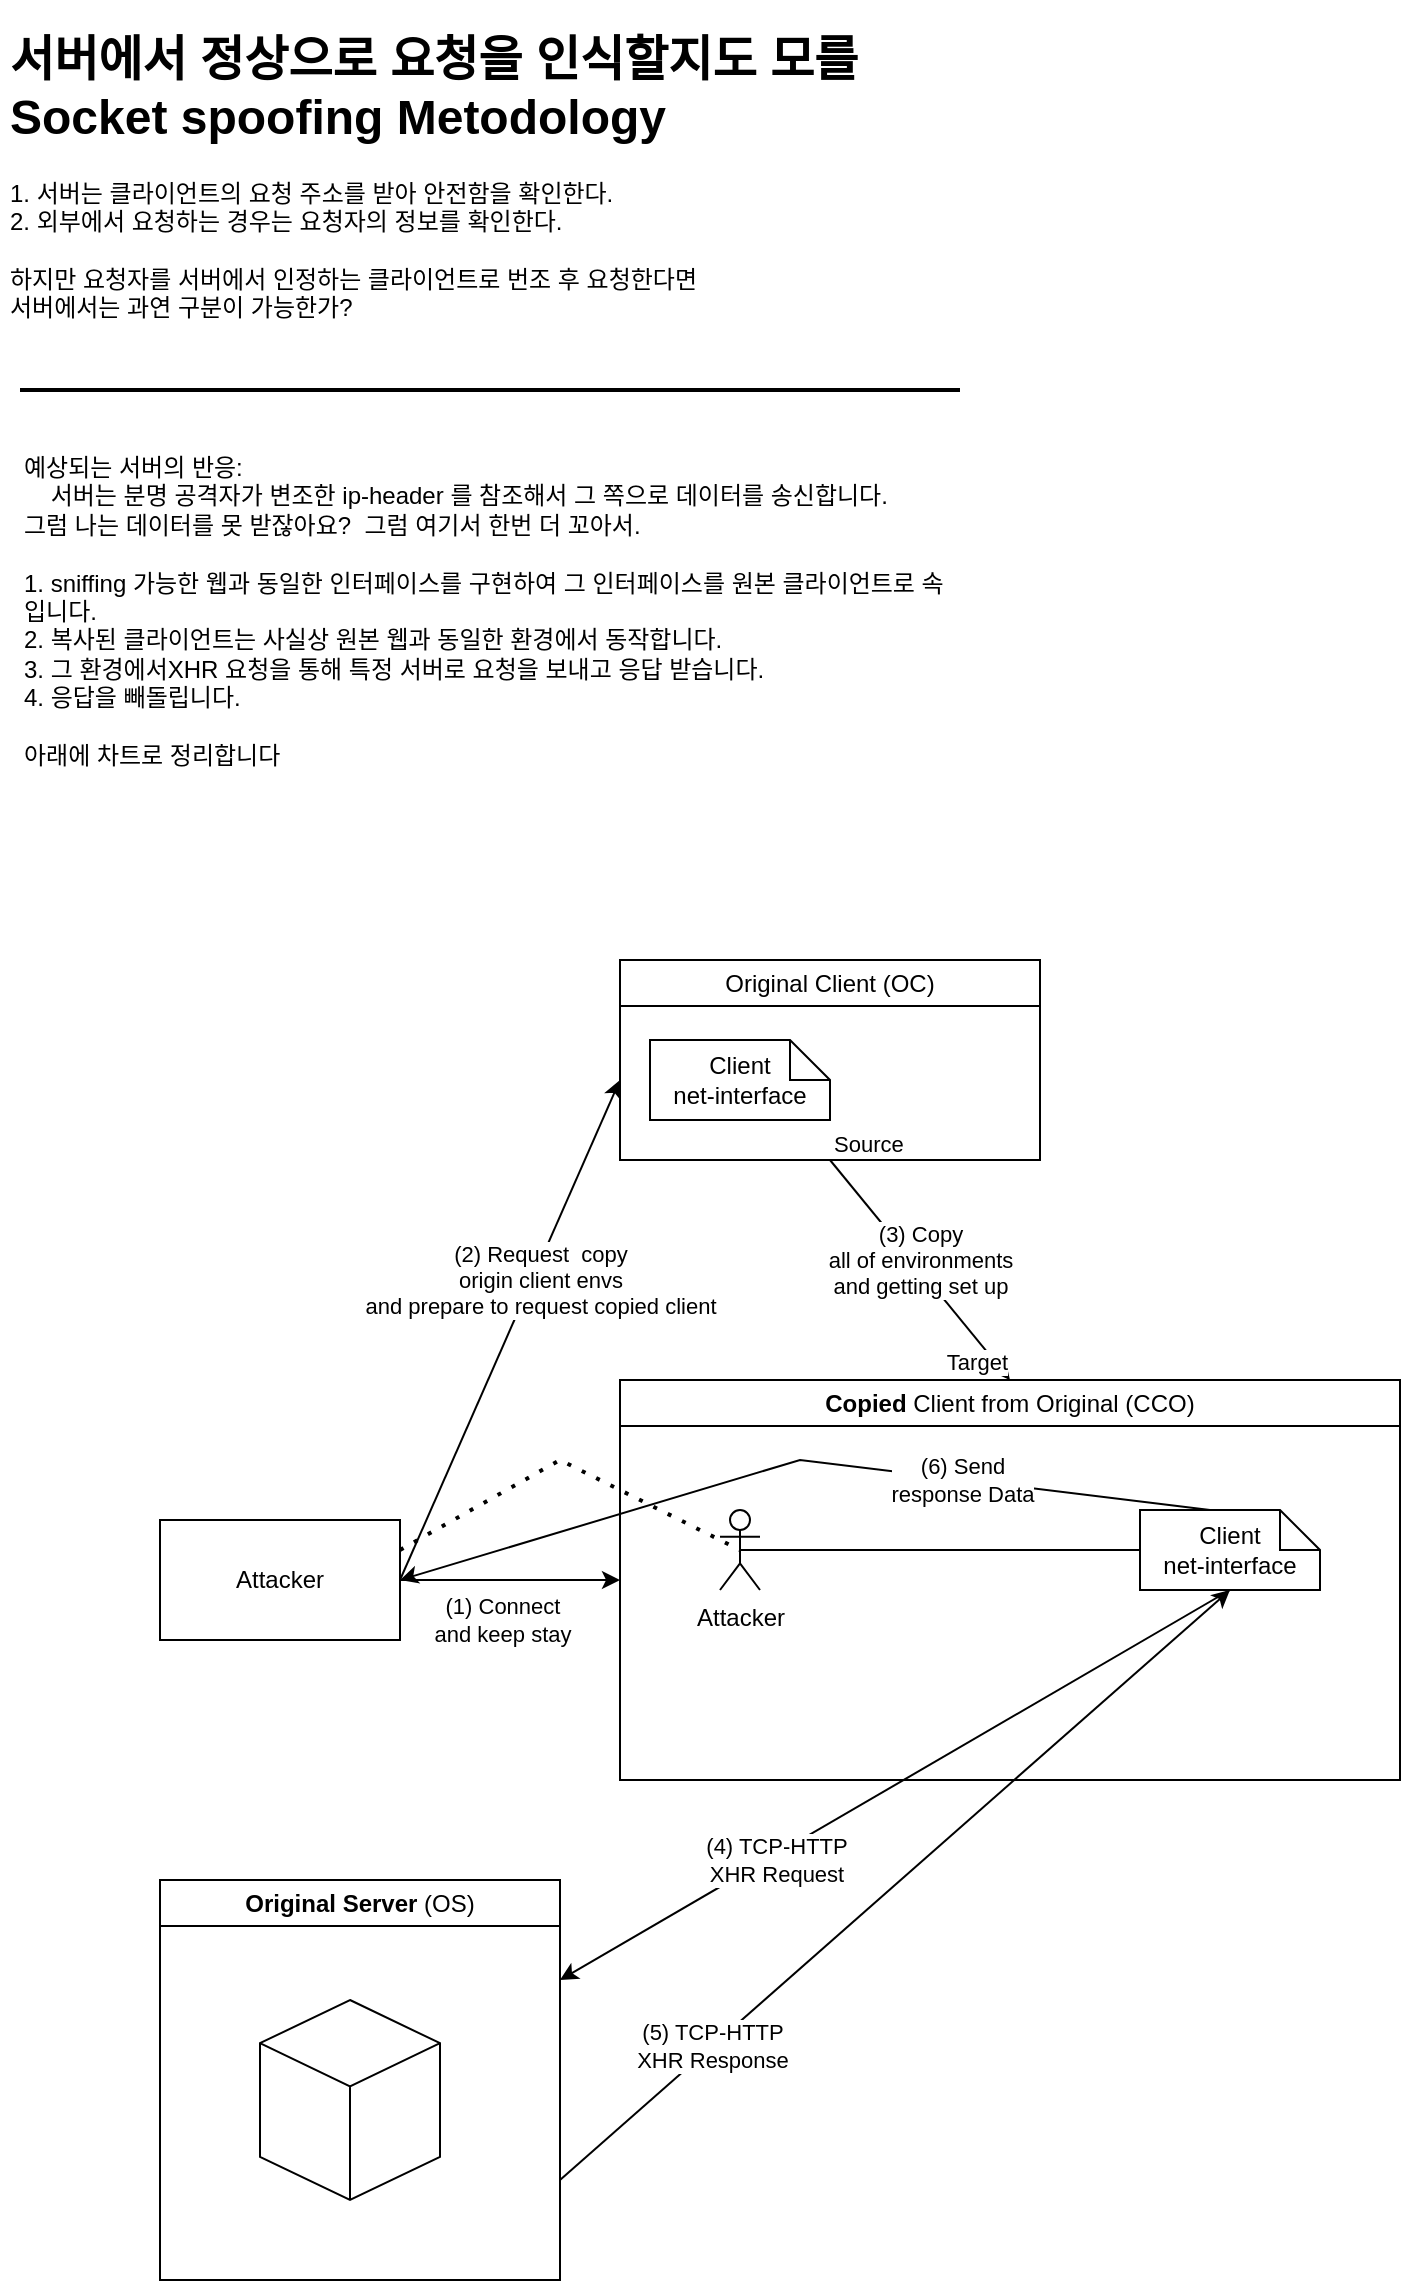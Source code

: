 <mxfile version="22.1.2" type="github">
  <diagram name="페이지-1" id="OHKVtTHseSdjjHzFOZQ9">
    <mxGraphModel dx="2074" dy="818" grid="1" gridSize="10" guides="1" tooltips="1" connect="1" arrows="1" fold="1" page="1" pageScale="1" pageWidth="827" pageHeight="1169" math="0" shadow="0">
      <root>
        <mxCell id="0" />
        <mxCell id="1" parent="0" />
        <mxCell id="AbGXusp30csZ8p60_5H7-7" style="edgeStyle=orthogonalEdgeStyle;rounded=0;orthogonalLoop=1;jettySize=auto;html=1;exitX=1;exitY=0.5;exitDx=0;exitDy=0;entryX=0;entryY=0.5;entryDx=0;entryDy=0;" edge="1" parent="1" source="AbGXusp30csZ8p60_5H7-1" target="AbGXusp30csZ8p60_5H7-4">
          <mxGeometry relative="1" as="geometry">
            <mxPoint x="390" y="830" as="targetPoint" />
          </mxGeometry>
        </mxCell>
        <mxCell id="AbGXusp30csZ8p60_5H7-8" value="(1) Connect&lt;br&gt;and keep stay" style="edgeLabel;html=1;align=center;verticalAlign=middle;resizable=0;points=[];" vertex="1" connectable="0" parent="AbGXusp30csZ8p60_5H7-7">
          <mxGeometry x="-0.3" y="-3" relative="1" as="geometry">
            <mxPoint x="12" y="17" as="offset" />
          </mxGeometry>
        </mxCell>
        <mxCell id="AbGXusp30csZ8p60_5H7-1" value="Attacker" style="rounded=0;whiteSpace=wrap;html=1;" vertex="1" parent="1">
          <mxGeometry x="100" y="770" width="120" height="60" as="geometry" />
        </mxCell>
        <mxCell id="AbGXusp30csZ8p60_5H7-4" value="Copied&amp;nbsp;&lt;span style=&quot;font-weight: 400;&quot;&gt;Client from Original (CCO)&lt;/span&gt;" style="swimlane;whiteSpace=wrap;html=1;" vertex="1" parent="1">
          <mxGeometry x="330" y="700" width="390" height="200" as="geometry" />
        </mxCell>
        <mxCell id="AbGXusp30csZ8p60_5H7-9" value="Attacker" style="shape=umlActor;verticalLabelPosition=bottom;verticalAlign=top;html=1;outlineConnect=0;" vertex="1" parent="AbGXusp30csZ8p60_5H7-4">
          <mxGeometry x="50" y="65" width="20" height="40" as="geometry" />
        </mxCell>
        <mxCell id="AbGXusp30csZ8p60_5H7-14" value="Client&lt;br style=&quot;border-color: var(--border-color);&quot;&gt;net-interface" style="shape=note;size=20;whiteSpace=wrap;html=1;" vertex="1" parent="AbGXusp30csZ8p60_5H7-4">
          <mxGeometry x="260" y="65" width="90" height="40" as="geometry" />
        </mxCell>
        <mxCell id="AbGXusp30csZ8p60_5H7-33" value="" style="endArrow=none;html=1;rounded=0;entryX=0;entryY=0.5;entryDx=0;entryDy=0;entryPerimeter=0;exitX=0.5;exitY=0.5;exitDx=0;exitDy=0;exitPerimeter=0;" edge="1" parent="AbGXusp30csZ8p60_5H7-4" source="AbGXusp30csZ8p60_5H7-9" target="AbGXusp30csZ8p60_5H7-14">
          <mxGeometry width="50" height="50" relative="1" as="geometry">
            <mxPoint x="60" y="170" as="sourcePoint" />
            <mxPoint x="110" y="120" as="targetPoint" />
          </mxGeometry>
        </mxCell>
        <mxCell id="AbGXusp30csZ8p60_5H7-17" value="&lt;h1&gt;서버에서 정상으로 요청을 인식할지도 모를&lt;br&gt;Socket spoofing Metodology&lt;/h1&gt;&lt;p&gt;1. 서버는 클라이언트의 요청 주소를 받아 안전함을 확인한다.&lt;br&gt;2. 외부에서 요청하는 경우는 요청자의 정보를 확인한다.&lt;br&gt;&lt;br&gt;하지만 요청자를 서버에서 인정하는 클라이언트로 번조 후 요청한다면&lt;br&gt;서버에서는 과연 구분이 가능한가?&lt;/p&gt;" style="text;html=1;strokeColor=none;fillColor=none;spacing=5;spacingTop=-20;whiteSpace=wrap;overflow=hidden;rounded=0;" vertex="1" parent="1">
          <mxGeometry x="20" y="20" width="480" height="160" as="geometry" />
        </mxCell>
        <mxCell id="AbGXusp30csZ8p60_5H7-18" value="예상되는 서버의 반응:&lt;br&gt;&amp;nbsp; &amp;nbsp; 서버는 분명 공격자가 변조한 ip-header 를 참조해서 그 쪽으로 데이터를 송신합니다.&lt;br&gt;그럼 나는 데이터를 못 받잖아요?&amp;nbsp; 그럼 여기서 한번 더 꼬아서.&lt;br&gt;&lt;br&gt;1. sniffing 가능한 웹과 동일한 인터페이스를 구현하여 그 인터페이스를 원본 클라이언트로 속입니다.&lt;br&gt;2. 복사된 클라이언트는 사실상 원본 웹과 동일한 환경에서 동작합니다.&lt;br&gt;3. 그 환경에서XHR 요청을 통해 특정 서버로 요청을 보내고 응답 받습니다.&lt;br&gt;4. 응답을 빼돌립니다.&lt;br&gt;&lt;br&gt;아래에 차트로 정리합니다&lt;br&gt;&lt;br&gt;&lt;br&gt;&amp;nbsp; &amp;nbsp;&amp;nbsp;" style="text;html=1;strokeColor=none;fillColor=none;align=left;verticalAlign=top;whiteSpace=wrap;rounded=0;" vertex="1" parent="1">
          <mxGeometry x="30" y="230" width="470" height="170" as="geometry" />
        </mxCell>
        <mxCell id="AbGXusp30csZ8p60_5H7-19" value="" style="line;strokeWidth=2;html=1;" vertex="1" parent="1">
          <mxGeometry x="30" y="200" width="470" height="10" as="geometry" />
        </mxCell>
        <mxCell id="AbGXusp30csZ8p60_5H7-20" value="Original Server&amp;nbsp;&lt;span style=&quot;font-weight: 400;&quot;&gt;(OS)&lt;/span&gt;" style="swimlane;whiteSpace=wrap;html=1;" vertex="1" parent="1">
          <mxGeometry x="100" y="950" width="200" height="200" as="geometry" />
        </mxCell>
        <mxCell id="AbGXusp30csZ8p60_5H7-26" value="" style="html=1;whiteSpace=wrap;shape=isoCube2;backgroundOutline=1;isoAngle=15;" vertex="1" parent="AbGXusp30csZ8p60_5H7-20">
          <mxGeometry x="50" y="60" width="90" height="100" as="geometry" />
        </mxCell>
        <mxCell id="AbGXusp30csZ8p60_5H7-27" value="" style="endArrow=classic;html=1;rounded=0;exitX=0.5;exitY=1;exitDx=0;exitDy=0;exitPerimeter=0;entryX=1;entryY=0.25;entryDx=0;entryDy=0;" edge="1" parent="1" source="AbGXusp30csZ8p60_5H7-14" target="AbGXusp30csZ8p60_5H7-20">
          <mxGeometry width="50" height="50" relative="1" as="geometry">
            <mxPoint x="390" y="870" as="sourcePoint" />
            <mxPoint x="440" y="820" as="targetPoint" />
          </mxGeometry>
        </mxCell>
        <mxCell id="AbGXusp30csZ8p60_5H7-28" value="(4) TCP-HTTP&lt;br&gt;XHR Request" style="edgeLabel;html=1;align=center;verticalAlign=middle;resizable=0;points=[];" vertex="1" connectable="0" parent="AbGXusp30csZ8p60_5H7-27">
          <mxGeometry x="0.203" y="1" relative="1" as="geometry">
            <mxPoint x="-26" y="17" as="offset" />
          </mxGeometry>
        </mxCell>
        <mxCell id="AbGXusp30csZ8p60_5H7-29" value="" style="endArrow=classic;html=1;rounded=0;entryX=0.5;entryY=1;entryDx=0;entryDy=0;entryPerimeter=0;exitX=1;exitY=0.75;exitDx=0;exitDy=0;" edge="1" parent="1" source="AbGXusp30csZ8p60_5H7-20" target="AbGXusp30csZ8p60_5H7-14">
          <mxGeometry width="50" height="50" relative="1" as="geometry">
            <mxPoint x="500" y="1160" as="sourcePoint" />
            <mxPoint x="550" y="1110" as="targetPoint" />
          </mxGeometry>
        </mxCell>
        <mxCell id="AbGXusp30csZ8p60_5H7-31" value="(5) TCP-HTTP&lt;br&gt;XHR Response" style="edgeLabel;html=1;align=center;verticalAlign=middle;resizable=0;points=[];" vertex="1" connectable="0" parent="AbGXusp30csZ8p60_5H7-29">
          <mxGeometry x="-0.546" relative="1" as="geometry">
            <mxPoint as="offset" />
          </mxGeometry>
        </mxCell>
        <mxCell id="AbGXusp30csZ8p60_5H7-32" value="" style="endArrow=none;dashed=1;html=1;dashPattern=1 3;strokeWidth=2;rounded=0;entryX=0.5;entryY=0.5;entryDx=0;entryDy=0;entryPerimeter=0;exitX=1;exitY=0.25;exitDx=0;exitDy=0;" edge="1" parent="1" source="AbGXusp30csZ8p60_5H7-1" target="AbGXusp30csZ8p60_5H7-9">
          <mxGeometry width="50" height="50" relative="1" as="geometry">
            <mxPoint x="410" y="795" as="sourcePoint" />
            <mxPoint x="600" y="795" as="targetPoint" />
            <Array as="points">
              <mxPoint x="300" y="740" />
            </Array>
          </mxGeometry>
        </mxCell>
        <mxCell id="AbGXusp30csZ8p60_5H7-34" value="" style="endArrow=classic;html=1;rounded=0;exitX=0;exitY=0;exitDx=35;exitDy=0;exitPerimeter=0;entryX=1;entryY=0.5;entryDx=0;entryDy=0;" edge="1" parent="1" source="AbGXusp30csZ8p60_5H7-14" target="AbGXusp30csZ8p60_5H7-1">
          <mxGeometry width="50" height="50" relative="1" as="geometry">
            <mxPoint x="390" y="870" as="sourcePoint" />
            <mxPoint x="230" y="860" as="targetPoint" />
            <Array as="points">
              <mxPoint x="420" y="740" />
            </Array>
          </mxGeometry>
        </mxCell>
        <mxCell id="AbGXusp30csZ8p60_5H7-35" value="(6) Send &lt;br&gt;response Data" style="edgeLabel;html=1;align=center;verticalAlign=middle;resizable=0;points=[];" vertex="1" connectable="0" parent="AbGXusp30csZ8p60_5H7-34">
          <mxGeometry x="-0.315" y="-2" relative="1" as="geometry">
            <mxPoint x="16" y="4" as="offset" />
          </mxGeometry>
        </mxCell>
        <mxCell id="AbGXusp30csZ8p60_5H7-36" value="&lt;span style=&quot;font-weight: 400;&quot;&gt;Original Client (OC)&lt;/span&gt;" style="swimlane;whiteSpace=wrap;html=1;" vertex="1" parent="1">
          <mxGeometry x="330" y="490" width="210" height="100" as="geometry" />
        </mxCell>
        <mxCell id="AbGXusp30csZ8p60_5H7-38" value="Client&lt;br&gt;net-interface" style="shape=note;size=20;whiteSpace=wrap;html=1;" vertex="1" parent="AbGXusp30csZ8p60_5H7-36">
          <mxGeometry x="15" y="40" width="90" height="40" as="geometry" />
        </mxCell>
        <mxCell id="AbGXusp30csZ8p60_5H7-40" value="" style="endArrow=classic;html=1;rounded=0;exitX=0.5;exitY=1;exitDx=0;exitDy=0;entryX=0.5;entryY=0;entryDx=0;entryDy=0;" edge="1" parent="1" source="AbGXusp30csZ8p60_5H7-36" target="AbGXusp30csZ8p60_5H7-4">
          <mxGeometry relative="1" as="geometry">
            <mxPoint x="290" y="650" as="sourcePoint" />
            <mxPoint x="450" y="650" as="targetPoint" />
          </mxGeometry>
        </mxCell>
        <mxCell id="AbGXusp30csZ8p60_5H7-41" value="(3) Copy &lt;br&gt;all of environments&lt;br&gt;and getting set up" style="edgeLabel;resizable=0;html=1;align=center;verticalAlign=middle;" connectable="0" vertex="1" parent="AbGXusp30csZ8p60_5H7-40">
          <mxGeometry relative="1" as="geometry">
            <mxPoint y="-5" as="offset" />
          </mxGeometry>
        </mxCell>
        <mxCell id="AbGXusp30csZ8p60_5H7-42" value="Source" style="edgeLabel;resizable=0;html=1;align=left;verticalAlign=bottom;" connectable="0" vertex="1" parent="AbGXusp30csZ8p60_5H7-40">
          <mxGeometry x="-1" relative="1" as="geometry" />
        </mxCell>
        <mxCell id="AbGXusp30csZ8p60_5H7-43" value="Target" style="edgeLabel;resizable=0;html=1;align=right;verticalAlign=bottom;" connectable="0" vertex="1" parent="AbGXusp30csZ8p60_5H7-40">
          <mxGeometry x="1" relative="1" as="geometry" />
        </mxCell>
        <mxCell id="AbGXusp30csZ8p60_5H7-44" value="" style="endArrow=classic;html=1;rounded=0;exitX=1;exitY=0.5;exitDx=0;exitDy=0;" edge="1" parent="1" source="AbGXusp30csZ8p60_5H7-1">
          <mxGeometry width="50" height="50" relative="1" as="geometry">
            <mxPoint x="200" y="670" as="sourcePoint" />
            <mxPoint x="330" y="550" as="targetPoint" />
          </mxGeometry>
        </mxCell>
        <mxCell id="AbGXusp30csZ8p60_5H7-45" value="(2) Request&amp;nbsp; copy&lt;br&gt;origin client envs&lt;br&gt;and prepare to request copied client" style="edgeLabel;html=1;align=center;verticalAlign=middle;resizable=0;points=[];" vertex="1" connectable="0" parent="AbGXusp30csZ8p60_5H7-44">
          <mxGeometry x="0.095" relative="1" as="geometry">
            <mxPoint x="10" y="-13" as="offset" />
          </mxGeometry>
        </mxCell>
      </root>
    </mxGraphModel>
  </diagram>
</mxfile>
